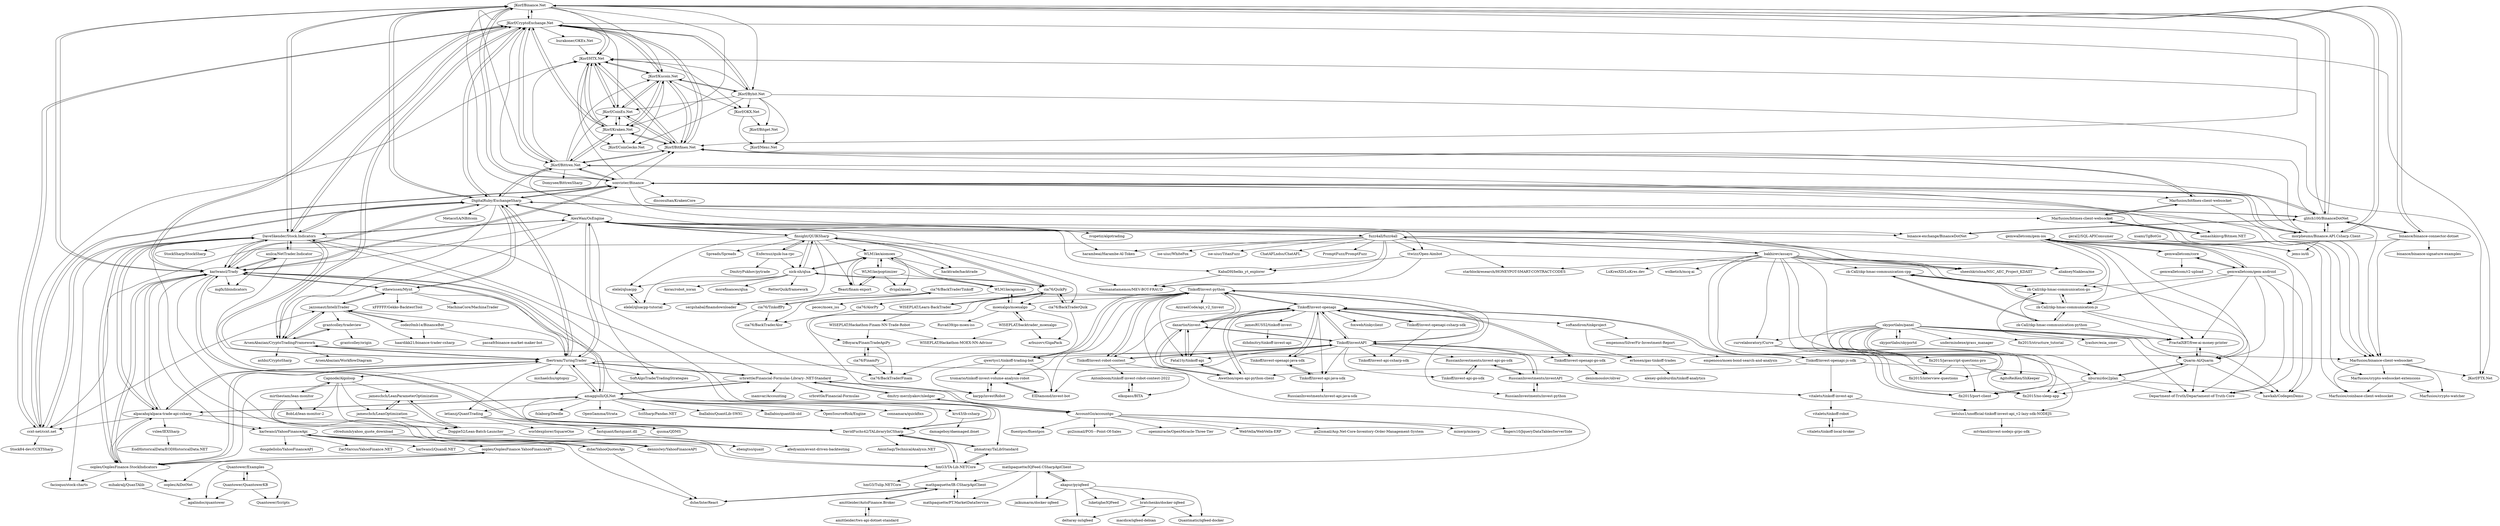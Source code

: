digraph G {
"JKorf/Binance.Net" -> "JKorf/CryptoExchange.Net"
"JKorf/Binance.Net" -> "DaveSkender/Stock.Indicators"
"JKorf/Binance.Net" -> "binance/binance-connector-dotnet"
"JKorf/Binance.Net" -> "sonvister/Binance"
"JKorf/Binance.Net" -> "DigitalRuby/ExchangeSharp"
"JKorf/Binance.Net" -> "glitch100/BinanceDotNet"
"JKorf/Binance.Net" -> "JKorf/Bybit.Net"
"JKorf/Binance.Net" -> "morpheums/Binance.API.Csharp.Client"
"JKorf/Binance.Net" -> "JKorf/Kucoin.Net"
"JKorf/Binance.Net" -> "karlwancl/Trady"
"JKorf/Binance.Net" -> "JKorf/Bittrex.Net"
"JKorf/Binance.Net" -> "JKorf/Bitfinex.Net"
"JKorf/Binance.Net" -> "JKorf/HTX.Net"
"JKorf/Binance.Net" -> "JKorf/Kraken.Net"
"JKorf/Binance.Net" -> "binance-exchange/BinanceDotNet"
"morpheums/Binance.API.Csharp.Client" -> "sonvister/Binance"
"morpheums/Binance.API.Csharp.Client" -> "glitch100/BinanceDotNet"
"morpheums/Binance.API.Csharp.Client" -> "jems-io/di"
"morpheums/Binance.API.Csharp.Client" -> "JKorf/Bittrex.Net"
"morpheums/Binance.API.Csharp.Client" -> "Marfusios/binance-client-websocket"
"morpheums/Binance.API.Csharp.Client" -> "JKorf/Binance.Net"
"morpheums/Binance.API.Csharp.Client" -> "JKorf/Bitfinex.Net"
"srbrettle/Financial-Formulas-Library-.NET-Standard" -> "srbrettle/Financial-Formulas"
"srbrettle/Financial-Formulas-Library-.NET-Standard" -> "dmitry-merzlyakov/nledger"
"srbrettle/Financial-Formulas-Library-.NET-Standard" -> "AccountGo/accountgo"
"srbrettle/Financial-Formulas-Library-.NET-Standard" -> "fbertram/TuringTrader"
"srbrettle/Financial-Formulas-Library-.NET-Standard" -> "amaggiulli/QLNet"
"srbrettle/Financial-Formulas-Library-.NET-Standard" -> "ooples/OoplesFinance.StockIndicators"
"srbrettle/Financial-Formulas-Library-.NET-Standard" -> "inamvar/Accounting"
"alpacahq/alpaca-trade-api-csharp" -> "ooples/OoplesFinance.StockIndicators"
"alpacahq/alpaca-trade-api-csharp" -> "DavidFuchs42/TALibraryInCSharp"
"alpacahq/alpaca-trade-api-csharp" -> "DaveSkender/Stock.Indicators"
"alpacahq/alpaca-trade-api-csharp" -> "karlwancl/Trady"
"alpacahq/alpaca-trade-api-csharp" -> "karlwancl/YahooFinanceApi"
"alpacahq/alpaca-trade-api-csharp" -> "fbertram/TuringTrader"
"alpacahq/alpaca-trade-api-csharp" -> "vslee/IEXSharp"
"alpacahq/alpaca-trade-api-csharp" -> "ccxt-net/ccxt.net"
"alpacahq/alpaca-trade-api-csharp" -> "amaggiulli/QLNet"
"Quantower/Examples" -> "Quantower/QuantowerKB"
"Quantower/Examples" -> "agalindoc/quantower"
"Quantower/Examples" -> "Quantower/Scripts"
"dmitry-merzlyakov/nledger" -> "srbrettle/Financial-Formulas-Library-.NET-Standard"
"dmitry-merzlyakov/nledger" -> "AccountGo/accountgo"
"amaggiulli/QLNet" -> "lballabio/QuantLib-SWIG" ["e"=1]
"amaggiulli/QLNet" -> "letianzj/QuantTrading"
"amaggiulli/QLNet" -> "karlwancl/Trady"
"amaggiulli/QLNet" -> "srbrettle/Financial-Formulas-Library-.NET-Standard"
"amaggiulli/QLNet" -> "fbertram/TuringTrader"
"amaggiulli/QLNet" -> "DavidFuchs42/TALibraryInCSharp"
"amaggiulli/QLNet" -> "lballabio/quantlib-old" ["e"=1]
"amaggiulli/QLNet" -> "krs43/ib-csharp"
"amaggiulli/QLNet" -> "OpenSourceRisk/Engine" ["e"=1]
"amaggiulli/QLNet" -> "connamara/quickfixn" ["e"=1]
"amaggiulli/QLNet" -> "alpacahq/alpaca-trade-api-csharp"
"amaggiulli/QLNet" -> "qusma/QDMS"
"amaggiulli/QLNet" -> "fslaborg/Deedle" ["e"=1]
"amaggiulli/QLNet" -> "OpenGamma/Strata" ["e"=1]
"amaggiulli/QLNet" -> "SciSharp/Pandas.NET" ["e"=1]
"grantcolley/tradeview" -> "ArsenAbazian/CryptoTradingFramework"
"grantcolley/tradeview" -> "grantcolley/origin"
"geral2/SQL-APIConsumer" -> "jems-io/di"
"Marfusios/binance-client-websocket" -> "Marfusios/crypto-websocket-extensions"
"Marfusios/binance-client-websocket" -> "Marfusios/crypto-watcher"
"Marfusios/binance-client-websocket" -> "Marfusios/coinbase-client-websocket"
"Marfusios/binance-client-websocket" -> "JKorf/FTX.Net"
"phmatray/TaLibStandard" -> "DavidFuchs42/TALibraryInCSharp"
"phmatray/TaLibStandard" -> "hmG3/TA-Lib.NETCore"
"DigitalRuby/ExchangeSharp" -> "JKorf/CryptoExchange.Net"
"DigitalRuby/ExchangeSharp" -> "karlwancl/Trady"
"DigitalRuby/ExchangeSharp" -> "ccxt-net/ccxt.net"
"DigitalRuby/ExchangeSharp" -> "JKorf/Bittrex.Net"
"DigitalRuby/ExchangeSharp" -> "sonvister/Binance"
"DigitalRuby/ExchangeSharp" -> "JKorf/Binance.Net"
"DigitalRuby/ExchangeSharp" -> "sthewissen/Mynt"
"DigitalRuby/ExchangeSharp" -> "DaveSkender/Stock.Indicators"
"DigitalRuby/ExchangeSharp" -> "glitch100/BinanceDotNet"
"DigitalRuby/ExchangeSharp" -> "AlexWan/OsEngine"
"DigitalRuby/ExchangeSharp" -> "ArsenAbazian/CryptoTradingFramework"
"DigitalRuby/ExchangeSharp" -> "fbertram/TuringTrader"
"DigitalRuby/ExchangeSharp" -> "morpheums/Binance.API.Csharp.Client"
"DigitalRuby/ExchangeSharp" -> "JKorf/Bitfinex.Net"
"DigitalRuby/ExchangeSharp" -> "MetacoSA/NBitcoin" ["e"=1]
"jameschch/LeanParameterOptimization" -> "jameschch/LeanOptimization"
"jameschch/LeanParameterOptimization" -> "Doggie52/Lean-Batch-Launcher"
"fbertram/TuringTrader" -> "DaveSkender/Stock.Indicators"
"fbertram/TuringTrader" -> "ArsenAbazian/CryptoTradingFramework"
"fbertram/TuringTrader" -> "karlwancl/Trady"
"fbertram/TuringTrader" -> "AlexWan/OsEngine"
"fbertram/TuringTrader" -> "ooples/OoplesFinance.StockIndicators"
"fbertram/TuringTrader" -> "Capnode/Algoloop"
"fbertram/TuringTrader" -> "alpacahq/alpaca-trade-api-csharp"
"fbertram/TuringTrader" -> "srbrettle/Financial-Formulas-Library-.NET-Standard"
"fbertram/TuringTrader" -> "jazzonaut/IntelliTrader"
"fbertram/TuringTrader" -> "amaggiulli/QLNet"
"fbertram/TuringTrader" -> "SoftAlgoTrade/TradingStrategies"
"fbertram/TuringTrader" -> "DigitalRuby/ExchangeSharp"
"fbertram/TuringTrader" -> "hmG3/TA-Lib.NETCore"
"fbertram/TuringTrader" -> "letianzj/QuantTrading"
"fbertram/TuringTrader" -> "michaelchu/optopsy" ["e"=1]
"jazzonaut/IntelliTrader" -> "codez0mb1e/BinanceBot"
"jazzonaut/IntelliTrader" -> "ArsenAbazian/CryptoTradingFramework"
"jazzonaut/IntelliTrader" -> "sthewissen/Mynt"
"jazzonaut/IntelliTrader" -> "grantcolley/tradeview"
"jazzonaut/IntelliTrader" -> "haardikk21/binance-trader-csharp"
"WLM1ke/aiomoex" -> "WLM1ke/apimoex"
"WLM1ke/aiomoex" -> "WLM1ke/poptimizer"
"WLM1ke/aiomoex" -> "hacktrade/hacktrade"
"WLM1ke/aiomoex" -> "dvigal/moex"
"WLM1ke/aiomoex" -> "nick-nh/qlua"
"WLM1ke/aiomoex" -> "ffeast/finam-export"
"glitch100/BinanceDotNet" -> "sonvister/Binance"
"glitch100/BinanceDotNet" -> "morpheums/Binance.API.Csharp.Client"
"glitch100/BinanceDotNet" -> "Marfusios/binance-client-websocket"
"glitch100/BinanceDotNet" -> "binance-exchange/BinanceDotNet"
"glitch100/BinanceDotNet" -> "binance/binance-connector-dotnet"
"glitch100/BinanceDotNet" -> "JKorf/Binance.Net"
"glitch100/BinanceDotNet" -> "JKorf/Bitfinex.Net"
"glitch100/BinanceDotNet" -> "DigitalRuby/ExchangeSharp"
"glitch100/BinanceDotNet" -> "JKorf/HTX.Net"
"codez0mb1e/BinanceBot" -> "passa9/binance-market-maker-bot"
"codez0mb1e/BinanceBot" -> "jazzonaut/IntelliTrader"
"codez0mb1e/BinanceBot" -> "haardikk21/binance-trader-csharp"
"JKorf/Bitfinex.Net" -> "JKorf/HTX.Net"
"JKorf/Bitfinex.Net" -> "JKorf/Bittrex.Net"
"JKorf/Bitfinex.Net" -> "JKorf/CoinEx.Net"
"JKorf/Bitfinex.Net" -> "JKorf/Kraken.Net"
"JKorf/Bitfinex.Net" -> "Marfusios/bitfinex-client-websocket"
"JKorf/Bitfinex.Net" -> "JKorf/Kucoin.Net"
"JKorf/Bitfinex.Net" -> "JKorf/CryptoExchange.Net"
"sthewissen/Mynt" -> "jazzonaut/IntelliTrader"
"sthewissen/Mynt" -> "MachinaCore/MachinaTrader"
"sthewissen/Mynt" -> "karlwancl/Trady"
"sthewissen/Mynt" -> "DigitalRuby/ExchangeSharp"
"sthewissen/Mynt" -> "DavidFuchs42/TALibraryInCSharp"
"sthewissen/Mynt" -> "xFFFFF/Gekko-BacktestTool" ["e"=1]
"Quantower/QuantowerKB" -> "Quantower/Examples"
"Quantower/QuantowerKB" -> "agalindoc/quantower"
"Quantower/QuantowerKB" -> "Quantower/Scripts"
"WLM1ke/poptimizer" -> "WLM1ke/aiomoex"
"WLM1ke/poptimizer" -> "dvigal/moex"
"WLM1ke/poptimizer" -> "ffeast/finam-export"
"WLM1ke/poptimizer" -> "WLM1ke/apimoex"
"mathpaquette/IQFeed.CSharpApiClient" -> "akapur/pyiqfeed"
"mathpaquette/IQFeed.CSharpApiClient" -> "mathpaquette/PT.MarketDataService"
"mathpaquette/IQFeed.CSharpApiClient" -> "mathpaquette/IB.CSharpApiClient"
"mathpaquette/IQFeed.CSharpApiClient" -> "jaikumarm/docker-iqfeed"
"Doggie52/Lean-Batch-Launcher" -> "ebengtso/quant"
"Doggie52/Lean-Batch-Launcher" -> "jameschch/LeanParameterOptimization"
"mathpaquette/IB.CSharpApiClient" -> "mathpaquette/PT.MarketDataService"
"mathpaquette/IB.CSharpApiClient" -> "dshe/InterReact"
"mathpaquette/IB.CSharpApiClient" -> "amittleider/AutoFinance.Broker"
"JKorf/Bittrex.Net" -> "JKorf/Bitfinex.Net"
"JKorf/Bittrex.Net" -> "JKorf/HTX.Net"
"JKorf/Bittrex.Net" -> "JKorf/CoinEx.Net"
"JKorf/Bittrex.Net" -> "JKorf/Kraken.Net"
"JKorf/Bittrex.Net" -> "Domysee/BittrexSharp"
"JKorf/Bittrex.Net" -> "semashkinvg/Bitmex.NET"
"JKorf/Bittrex.Net" -> "JKorf/Kucoin.Net"
"JKorf/Bittrex.Net" -> "JKorf/CryptoExchange.Net"
"JKorf/Bittrex.Net" -> "Marfusios/bitmex-client-websocket"
"JKorf/Bittrex.Net" -> "sonvister/Binance"
"JKorf/Bittrex.Net" -> "DigitalRuby/ExchangeSharp"
"mathpaquette/PT.MarketDataService" -> "mathpaquette/IB.CSharpApiClient"
"Enfernuz/quik-lua-rpc" -> "finsight/QUIKSharp"
"Enfernuz/quik-lua-rpc" -> "nick-nh/qlua"
"Enfernuz/quik-lua-rpc" -> "DmitryPukhov/pytrade"
"JKorf/CryptoExchange.Net" -> "JKorf/Binance.Net"
"JKorf/CryptoExchange.Net" -> "JKorf/Kucoin.Net"
"JKorf/CryptoExchange.Net" -> "JKorf/Kraken.Net"
"JKorf/CryptoExchange.Net" -> "JKorf/Bitfinex.Net"
"JKorf/CryptoExchange.Net" -> "JKorf/Bybit.Net"
"JKorf/CryptoExchange.Net" -> "JKorf/HTX.Net"
"JKorf/CryptoExchange.Net" -> "DigitalRuby/ExchangeSharp"
"JKorf/CryptoExchange.Net" -> "JKorf/CoinEx.Net"
"JKorf/CryptoExchange.Net" -> "ccxt-net/ccxt.net"
"JKorf/CryptoExchange.Net" -> "JKorf/Bittrex.Net"
"JKorf/CryptoExchange.Net" -> "DaveSkender/Stock.Indicators"
"JKorf/CryptoExchange.Net" -> "ArsenAbazian/CryptoTradingFramework"
"JKorf/CryptoExchange.Net" -> "burakoner/OKEx.Net"
"JKorf/CryptoExchange.Net" -> "JKorf/FTX.Net"
"JKorf/CryptoExchange.Net" -> "karlwancl/Trady"
"sonvister/Binance" -> "glitch100/BinanceDotNet"
"sonvister/Binance" -> "morpheums/Binance.API.Csharp.Client"
"sonvister/Binance" -> "JKorf/Bittrex.Net"
"sonvister/Binance" -> "DigitalRuby/ExchangeSharp"
"sonvister/Binance" -> "JKorf/Binance.Net"
"sonvister/Binance" -> "Marfusios/binance-client-websocket"
"sonvister/Binance" -> "ccxt-net/ccxt.net"
"sonvister/Binance" -> "discosultan/KrakenCore"
"sonvister/Binance" -> "karlwancl/Trady"
"sonvister/Binance" -> "Marfusios/bitfinex-client-websocket"
"sonvister/Binance" -> "semashkinvg/Bitmex.NET"
"sonvister/Binance" -> "JKorf/CryptoExchange.Net"
"sonvister/Binance" -> "binance-exchange/BinanceDotNet"
"sonvister/Binance" -> "JKorf/Bitfinex.Net"
"sonvister/Binance" -> "JKorf/HTX.Net"
"JKorf/CoinEx.Net" -> "JKorf/HTX.Net"
"JKorf/CoinEx.Net" -> "JKorf/Kucoin.Net"
"JKorf/CoinEx.Net" -> "JKorf/Bitfinex.Net"
"JKorf/CoinEx.Net" -> "JKorf/Kraken.Net"
"JKorf/HTX.Net" -> "JKorf/CoinEx.Net"
"JKorf/HTX.Net" -> "JKorf/Bitfinex.Net"
"JKorf/HTX.Net" -> "JKorf/Kucoin.Net"
"JKorf/HTX.Net" -> "JKorf/Kraken.Net"
"JKorf/HTX.Net" -> "JKorf/CoinGecko.Net"
"JKorf/HTX.Net" -> "JKorf/OKX.Net"
"JKorf/Kucoin.Net" -> "JKorf/CoinEx.Net"
"JKorf/Kucoin.Net" -> "JKorf/HTX.Net"
"JKorf/Kucoin.Net" -> "JKorf/Kraken.Net"
"JKorf/Kucoin.Net" -> "JKorf/Bitfinex.Net"
"JKorf/Kucoin.Net" -> "JKorf/Bybit.Net"
"JKorf/Kucoin.Net" -> "JKorf/CryptoExchange.Net"
"JKorf/Kucoin.Net" -> "JKorf/CoinGecko.Net"
"JKorf/Kucoin.Net" -> "JKorf/OKX.Net"
"Capnode/Algoloop" -> "mirthestam/lean-monitor"
"Capnode/Algoloop" -> "BobLd/lean-monitor-2"
"Capnode/Algoloop" -> "Doggie52/Lean-Batch-Launcher"
"Capnode/Algoloop" -> "jameschch/LeanOptimization"
"Capnode/Algoloop" -> "jameschch/LeanParameterOptimization"
"Marfusios/bitfinex-client-websocket" -> "JKorf/Bitfinex.Net"
"Marfusios/bitfinex-client-websocket" -> "Marfusios/bitmex-client-websocket"
"Marfusios/bitfinex-client-websocket" -> "Marfusios/binance-client-websocket"
"krs43/ib-csharp" -> "damageboy/daemaged.ibnet"
"ccxt-net/ccxt.net" -> "Stock84-dev/CCXTSharp"
"ccxt-net/ccxt.net" -> "JKorf/CryptoExchange.Net"
"ccxt-net/ccxt.net" -> "DigitalRuby/ExchangeSharp"
"ccxt-net/ccxt.net" -> "jazzonaut/IntelliTrader"
"ccxt-net/ccxt.net" -> "JKorf/HTX.Net"
"ccxt-net/ccxt.net" -> "sonvister/Binance"
"dshe/InterReact" -> "mathpaquette/IB.CSharpApiClient"
"binance-exchange/BinanceDotNet" -> "glitch100/BinanceDotNet"
"Marfusios/crypto-websocket-extensions" -> "Marfusios/crypto-watcher"
"Marfusios/crypto-websocket-extensions" -> "Marfusios/coinbase-client-websocket"
"Marfusios/bitmex-client-websocket" -> "semashkinvg/Bitmex.NET"
"Marfusios/bitmex-client-websocket" -> "Marfusios/coinbase-client-websocket"
"Marfusios/bitmex-client-websocket" -> "Marfusios/crypto-websocket-extensions"
"Marfusios/bitmex-client-websocket" -> "Marfusios/bitfinex-client-websocket"
"semashkinvg/Bitmex.NET" -> "Marfusios/bitmex-client-websocket"
"amittleider/tws-api-dotnet-standard" -> "amittleider/AutoFinance.Broker"
"Tinkoff/invest-openapi-go-sdk" -> "Tinkoff/invest-openapi"
"Tinkoff/invest-openapi-go-sdk" -> "denismosolov/oliver"
"DaveSkender/Stock.Indicators" -> "karlwancl/Trady"
"DaveSkender/Stock.Indicators" -> "ooples/OoplesFinance.StockIndicators"
"DaveSkender/Stock.Indicators" -> "fbertram/TuringTrader"
"DaveSkender/Stock.Indicators" -> "facioquo/stock-charts"
"DaveSkender/Stock.Indicators" -> "JKorf/Binance.Net"
"DaveSkender/Stock.Indicators" -> "JKorf/CryptoExchange.Net"
"DaveSkender/Stock.Indicators" -> "anilca/NetTrader.Indicator"
"DaveSkender/Stock.Indicators" -> "alpacahq/alpaca-trade-api-csharp"
"DaveSkender/Stock.Indicators" -> "DigitalRuby/ExchangeSharp"
"DaveSkender/Stock.Indicators" -> "hmG3/TA-Lib.NETCore"
"DaveSkender/Stock.Indicators" -> "StockSharp/StockSharp" ["e"=1]
"DaveSkender/Stock.Indicators" -> "DavidFuchs42/TALibraryInCSharp"
"DaveSkender/Stock.Indicators" -> "AlexWan/OsEngine"
"DaveSkender/Stock.Indicators" -> "phmatray/TaLibStandard"
"DaveSkender/Stock.Indicators" -> "srbrettle/Financial-Formulas-Library-.NET-Standard"
"AccountGo/accountgo" -> "dmitry-merzlyakov/nledger"
"AccountGo/accountgo" -> "srbrettle/Financial-Formulas-Library-.NET-Standard"
"AccountGo/accountgo" -> "WebVella/WebVella-ERP" ["e"=1]
"AccountGo/accountgo" -> "go2ismail/Asp.Net-Core-Inventory-Order-Management-System" ["e"=1]
"AccountGo/accountgo" -> "mixerp/mixerp" ["e"=1]
"AccountGo/accountgo" -> "fingers10/JqueryDataTablesServerSide" ["e"=1]
"AccountGo/accountgo" -> "fluentpos/fluentpos" ["e"=1]
"AccountGo/accountgo" -> "go2ismail/POS---Point-Of-Sales" ["e"=1]
"AccountGo/accountgo" -> "openmiracle/OpenMiracle-Three-Tier"
"empenoso/SilverFir-Investment-Report" -> "empenoso/moex-bond-search-and-analysis"
"hmG3/TA-Lib.NETCore" -> "phmatray/TaLibStandard"
"hmG3/TA-Lib.NETCore" -> "DavidFuchs42/TALibraryInCSharp"
"hmG3/TA-Lib.NETCore" -> "hmG3/Tulip.NETCore"
"hmG3/TA-Lib.NETCore" -> "mathpaquette/IB.CSharpApiClient"
"erhosen/gas-tinkoff-trades" -> "alexey-goloburdin/tinkoff-analytics"
"Tinkoff/invest-openapi" -> "daxartio/tinvest"
"Tinkoff/invest-openapi" -> "Tinkoff/investAPI"
"Tinkoff/invest-openapi" -> "Awethon/open-api-python-client"
"Tinkoff/invest-openapi" -> "Tinkoff/invest-openapi-java-sdk"
"Tinkoff/invest-openapi" -> "Tinkoff/invest-openapi-csharp-sdk"
"Tinkoff/invest-openapi" -> "Tinkoff/invest-openapi-go-sdk"
"Tinkoff/invest-openapi" -> "Tinkoff/invest-openapi-js-sdk"
"Tinkoff/invest-openapi" -> "Fatal1ty/tinkoff-api"
"Tinkoff/invest-openapi" -> "Tinkoff/invest-robot-contest"
"Tinkoff/invest-openapi" -> "Tinkoff/invest-python"
"Tinkoff/invest-openapi" -> "jamesRUS52/tinkoff-invest"
"Tinkoff/invest-openapi" -> "foxweb/tinkyclient"
"Tinkoff/invest-openapi" -> "softandiron/tinkproject"
"Tinkoff/invest-openapi" -> "Tinkoff/invest-api-java-sdk"
"Awethon/open-api-python-client" -> "Fatal1ty/tinkoff-api"
"Awethon/open-api-python-client" -> "daxartio/tinvest"
"Awethon/open-api-python-client" -> "Tinkoff/invest-openapi"
"Tinkoff/invest-openapi-js-sdk" -> "Tinkoff/invest-openapi"
"Tinkoff/invest-openapi-js-sdk" -> "vitalets/tinkoff-invest-api"
"Tinkoff/invest-openapi-js-sdk" -> "betslus1/unofficial-tinkoff-invest-api_v2-lazy-sdk-NODEJS"
"Tinkoff/invest-openapi-js-sdk" -> "Awethon/open-api-python-client"
"daxartio/tinvest" -> "Awethon/open-api-python-client"
"daxartio/tinvest" -> "Fatal1ty/tinkoff-api"
"daxartio/tinvest" -> "Tinkoff/invest-openapi"
"daxartio/tinvest" -> "Tinkoff/invest-python"
"daxartio/tinvest" -> "Tinkoff/investAPI"
"amittleider/AutoFinance.Broker" -> "amittleider/tws-api-dotnet-standard"
"amittleider/AutoFinance.Broker" -> "mathpaquette/IB.CSharpApiClient"
"Tinkoff/invest-openapi-java-sdk" -> "Tinkoff/invest-api-java-sdk"
"Tinkoff/invest-openapi-java-sdk" -> "Tinkoff/invest-openapi"
"Tinkoff/invest-openapi-csharp-sdk" -> "Tinkoff/invest-openapi"
"Tinkoff/invest-openapi-csharp-sdk" -> "Tinkoff/invest-api-csharp-sdk"
"vslee/IEXSharp" -> "EodHistoricalData/EODHistoricalData.NET"
"Fatal1ty/tinkoff-api" -> "Awethon/open-api-python-client"
"Fatal1ty/tinkoff-api" -> "daxartio/tinvest"
"finsight/QUIKSharp" -> "nick-nh/qlua"
"finsight/QUIKSharp" -> "Enfernuz/quik-lua-rpc"
"finsight/QUIKSharp" -> "cia76/QuikPy"
"finsight/QUIKSharp" -> "hacktrade/hacktrade"
"finsight/QUIKSharp" -> "WLM1ke/aiomoex"
"finsight/QUIKSharp" -> "AlexWan/OsEngine"
"finsight/QUIKSharp" -> "cia76/BackTraderQuik"
"finsight/QUIKSharp" -> "elelel/qluacpp"
"finsight/QUIKSharp" -> "elelel/qluacpp-tutorial"
"finsight/QUIKSharp" -> "Spreads/Spreads" ["e"=1]
"finsight/QUIKSharp" -> "ffeast/finam-export"
"WLM1ke/apimoex" -> "WLM1ke/aiomoex"
"WLM1ke/apimoex" -> "pecec/moex_iss"
"WLM1ke/apimoex" -> "moexalgo/moexalgo"
"letianzj/QuantTrading" -> "fastquant/fastquant.dll"
"letianzj/QuantTrading" -> "qusma/QDMS"
"letianzj/QuantTrading" -> "worldexplorer/SquareOne"
"JKorf/Kraken.Net" -> "JKorf/Bitfinex.Net"
"JKorf/Kraken.Net" -> "JKorf/HTX.Net"
"JKorf/Kraken.Net" -> "JKorf/CoinEx.Net"
"JKorf/Kraken.Net" -> "JKorf/Kucoin.Net"
"JKorf/Kraken.Net" -> "JKorf/Bittrex.Net"
"JKorf/Kraken.Net" -> "JKorf/CoinGecko.Net"
"JKorf/Kraken.Net" -> "JKorf/CryptoExchange.Net"
"burakoner/OKEx.Net" -> "JKorf/HTX.Net"
"dshe/YahooQuotesApi" -> "karlwancl/YahooFinanceApi"
"dshe/YahooQuotesApi" -> "dshe/InterReact"
"bratchenko/docker-iqfeed" -> "Quantmatic/iqfeed-docker"
"bratchenko/docker-iqfeed" -> "macdice/iqfeed-debian"
"bratchenko/docker-iqfeed" -> "deltaray-io/iqfeed"
"jamesRUS52/tinkoff-invest" -> "dzhdmitry/tinkoff-invest-api"
"xsami/TgBotGo" -> "jems-io/di"
"softandiron/tinkproject" -> "erhosen/gas-tinkoff-trades"
"softandiron/tinkproject" -> "empenoso/SilverFir-Investment-Report"
"cia76/QuikPy" -> "cia76/BackTraderQuik"
"cia76/QuikPy" -> "finsight/QUIKSharp"
"cia76/QuikPy" -> "WISEPLAT/Learn-BackTrader"
"cia76/QuikPy" -> "nick-nh/qlua"
"cia76/QuikPy" -> "moexalgo/moexalgo"
"cia76/QuikPy" -> "cia76/AlorPy"
"cia76/BackTraderQuik" -> "cia76/QuikPy"
"cia76/BackTraderQuik" -> "cia76/BackTraderFinam"
"mihakralj/QuanTAlib" -> "agalindoc/quantower"
"binance/binance-connector-dotnet" -> "JKorf/Binance.Net"
"binance/binance-connector-dotnet" -> "glitch100/BinanceDotNet"
"binance/binance-connector-dotnet" -> "Marfusios/binance-client-websocket"
"binance/binance-connector-dotnet" -> "ccxt-net/ccxt.net"
"binance/binance-connector-dotnet" -> "binance/binance-signature-examples" ["e"=1]
"Tinkoff/investAPI" -> "Tinkoff/invest-python"
"Tinkoff/investAPI" -> "Tinkoff/invest-openapi"
"Tinkoff/investAPI" -> "Tinkoff/invest-api-java-sdk"
"Tinkoff/investAPI" -> "RussianInvestments/investAPI"
"Tinkoff/investAPI" -> "Tinkoff/invest-robot-contest"
"Tinkoff/investAPI" -> "Tinkoff/invest-api-csharp-sdk"
"Tinkoff/investAPI" -> "Tinkoff/invest-api-go-sdk"
"Tinkoff/investAPI" -> "daxartio/tinvest"
"Tinkoff/investAPI" -> "Tinkoff/invest-openapi-java-sdk"
"Tinkoff/investAPI" -> "Fatal1ty/tinkoff-api"
"Tinkoff/investAPI" -> "EIDiamond/invest-bot"
"Tinkoff/investAPI" -> "RussianInvestments/invest-api-go-sdk"
"Tinkoff/investAPI" -> "qwertyo1/tinkoff-trading-bot"
"Tinkoff/investAPI" -> "Tinkoff/invest-openapi-go-sdk"
"Tinkoff/investAPI" -> "erhosen/gas-tinkoff-trades"
"ooples/OoplesFinance.StockIndicators" -> "DaveSkender/Stock.Indicators"
"ooples/OoplesFinance.StockIndicators" -> "ooples/OoplesFinance.YahooFinanceAPI"
"ooples/OoplesFinance.StockIndicators" -> "ooples/AiDotNet"
"ooples/OoplesFinance.StockIndicators" -> "alpacahq/alpaca-trade-api-csharp"
"ooples/OoplesFinance.StockIndicators" -> "fbertram/TuringTrader"
"ooples/OoplesFinance.StockIndicators" -> "karlwancl/Trady"
"ooples/OoplesFinance.StockIndicators" -> "mihakralj/QuanTAlib"
"ooples/OoplesFinance.StockIndicators" -> "facioquo/stock-charts"
"Tinkoff/invest-robot-contest" -> "elkopass/BITA"
"Tinkoff/invest-robot-contest" -> "Tinkoff/investAPI"
"Tinkoff/invest-robot-contest" -> "Antonboom/tinkoff-invest-robot-contest-2022"
"Tinkoff/invest-robot-contest" -> "Tinkoff/invest-python"
"Tinkoff/invest-python" -> "Tinkoff/investAPI"
"Tinkoff/invest-python" -> "qwertyo1/tinkoff-trading-bot"
"Tinkoff/invest-python" -> "daxartio/tinvest"
"Tinkoff/invest-python" -> "RussianInvestments/invest-python"
"Tinkoff/invest-python" -> "Tinkoff/invest-robot-contest"
"Tinkoff/invest-python" -> "DBoyara/FinamTradeApiPy"
"Tinkoff/invest-python" -> "Fatal1ty/tinkoff-api"
"Tinkoff/invest-python" -> "AzzraelCode/api_v2_tinvest"
"Tinkoff/invest-python" -> "EIDiamond/invest-bot"
"Tinkoff/invest-python" -> "karpp/investRobot"
"Tinkoff/invest-python" -> "moexalgo/moexalgo"
"Tinkoff/invest-python" -> "Tinkoff/invest-openapi"
"Tinkoff/invest-python" -> "tromario/tinkoff-invest-volume-analysis-robot"
"Tinkoff/invest-python" -> "Awethon/open-api-python-client"
"JKorf/Bybit.Net" -> "JKorf/Kucoin.Net"
"JKorf/Bybit.Net" -> "JKorf/Bitget.Net"
"JKorf/Bybit.Net" -> "JKorf/OKX.Net"
"JKorf/Bybit.Net" -> "JKorf/CryptoExchange.Net"
"JKorf/Bybit.Net" -> "JKorf/CoinEx.Net"
"JKorf/Bybit.Net" -> "JKorf/FTX.Net"
"JKorf/Bybit.Net" -> "JKorf/HTX.Net"
"JKorf/Bybit.Net" -> "JKorf/Mexc.Net"
"JKorf/Bybit.Net" -> "JKorf/CoinGecko.Net"
"vitalets/tinkoff-robot" -> "vitalets/tinkoff-local-broker"
"Tinkoff/invest-api-java-sdk" -> "RussianInvestments/invest-api-java-sdk"
"Tinkoff/invest-api-java-sdk" -> "Tinkoff/invest-openapi-java-sdk"
"cia76/AlorPy" -> "cia76/BackTraderAlor"
"karpp/investRobot" -> "tromario/tinkoff-invest-volume-analysis-robot"
"EIDiamond/invest-bot" -> "tromario/tinkoff-invest-volume-analysis-robot"
"vitalets/tinkoff-invest-api" -> "vitalets/tinkoff-robot"
"vitalets/tinkoff-invest-api" -> "betslus1/unofficial-tinkoff-invest-api_v2-lazy-sdk-NODEJS"
"qwertyo1/tinkoff-trading-bot" -> "karpp/investRobot"
"qwertyo1/tinkoff-trading-bot" -> "tromario/tinkoff-invest-volume-analysis-robot"
"qwertyo1/tinkoff-trading-bot" -> "Tinkoff/invest-python"
"qwertyo1/tinkoff-trading-bot" -> "EIDiamond/invest-bot"
"elkopass/BITA" -> "Antonboom/tinkoff-invest-robot-contest-2022"
"Antonboom/tinkoff-invest-robot-contest-2022" -> "elkopass/BITA"
"WISEPLAT/Learn-BackTrader" -> "cia76/QuikPy"
"WISEPLAT/Learn-BackTrader" -> "WISEPLAT/Hackathon-Finam-NN-Trade-Robot"
"Tinkoff/invest-api-go-sdk" -> "RussianInvestments/invest-api-go-sdk"
"tromario/tinkoff-invest-volume-analysis-robot" -> "karpp/investRobot"
"tromario/tinkoff-invest-volume-analysis-robot" -> "EIDiamond/invest-bot"
"fastquant/fastquant.dll" -> "afedyanin/event-driven-backtesting"
"vitalets/tinkoff-local-broker" -> "vitalets/tinkoff-robot"
"betslus1/unofficial-tinkoff-invest-api_v2-lazy-sdk-NODEJS" -> "mtvkand/invest-nodejs-grpc-sdk"
"KabaDH/belks_yt_explorer" -> "Neonanatamemos/MEV-BOT-FRAUD"
"akapur/pyiqfeed" -> "bratchenko/docker-iqfeed"
"akapur/pyiqfeed" -> "mathpaquette/IQFeed.CSharpApiClient"
"akapur/pyiqfeed" -> "deltaray-io/iqfeed"
"akapur/pyiqfeed" -> "luketighe/IQFeed"
"akapur/pyiqfeed" -> "jaikumarm/docker-iqfeed"
"akapur/pyiqfeed" -> "Quantmatic/iqfeed-docker"
"DavidFuchs42/TALibraryInCSharp" -> "phmatray/TaLibStandard"
"DavidFuchs42/TALibraryInCSharp" -> "hmG3/TA-Lib.NETCore"
"DavidFuchs42/TALibraryInCSharp" -> "karlwancl/Trady"
"DavidFuchs42/TALibraryInCSharp" -> "AminSaqi/TechnicalAnalysis.NET"
"DBoyara/FinamTradeApiPy" -> "cia76/FinamPy"
"DBoyara/FinamTradeApiPy" -> "cia76/BackTraderFinam"
"ooples/OoplesFinance.YahooFinanceAPI" -> "ooples/AiDotNet"
"ooples/OoplesFinance.YahooFinanceAPI" -> "ooples/OoplesFinance.StockIndicators"
"WISEPLAT/Hackathon-Finam-NN-Trade-Robot" -> "WISEPLAT/Hackathon-MOEX-NN-Advisor"
"WISEPLAT/Hackathon-Finam-NN-Trade-Robot" -> "DBoyara/FinamTradeApiPy"
"anilca/NetTrader.Indicator" -> "mgfx/libindicators"
"anilca/NetTrader.Indicator" -> "DaveSkender/Stock.Indicators"
"anilca/NetTrader.Indicator" -> "karlwancl/Trady"
"anilca/NetTrader.Indicator" -> "DavidFuchs42/TALibraryInCSharp"
"RussianInvestments/investAPI" -> "RussianInvestments/invest-python"
"RussianInvestments/investAPI" -> "RussianInvestments/invest-api-go-sdk"
"RussianInvestments/investAPI" -> "Tinkoff/investAPI"
"RussianInvestments/investAPI" -> "vitalets/tinkoff-invest-api"
"RussianInvestments/invest-python" -> "RussianInvestments/investAPI"
"gemwalletcom/core" -> "gemwalletcom/gem-ios"
"gemwalletcom/core" -> "gemwalletcom/gem-android"
"gemwalletcom/core" -> "gemwalletcom/r2-upload"
"bakhirev/assayo" -> "starblockresearch/HONEYPOT-SMART-CONTRACT-CODES"
"bakhirev/assayo" -> "aliakseyNiaklesa/me"
"bakhirev/assayo" -> "fuzz4all/fuzz4all"
"bakhirev/assayo" -> "sheeshkrishna/NSC_AEC_Project_KDAIIT"
"bakhirev/assayo" -> "zk-Call/zkp-hmac-communication-cpp"
"bakhirev/assayo" -> "LuKresXD/LuKres.dev"
"bakhirev/assayo" -> "nburmi/doc2plan"
"bakhirev/assayo" -> "wolketich/mcq-ai"
"bakhirev/assayo" -> "zk-Call/zkp-hmac-communication-go"
"bakhirev/assayo" -> "fix2015/port-client"
"bakhirev/assayo" -> "fix2015/javascript-questions-pro"
"bakhirev/assayo" -> "fix2015/interview-questions"
"bakhirev/assayo" -> "fix2015/no-sleep-app"
"bakhirev/assayo" -> "curvelaboratory/Curve"
"bakhirev/assayo" -> "Department-of-Truth/Departament-of-Truth-Core"
"JKorf/OKX.Net" -> "JKorf/Bitget.Net"
"JKorf/OKX.Net" -> "JKorf/Mexc.Net"
"cia76/FinamPy" -> "DBoyara/FinamTradeApiPy"
"cia76/FinamPy" -> "cia76/BackTraderFinam"
"RussianInvestments/invest-api-go-sdk" -> "Tinkoff/invest-api-go-sdk"
"RussianInvestments/invest-api-go-sdk" -> "RussianInvestments/investAPI"
"cia76/BackTraderTinkoff" -> "cia76/TinkoffPy"
"cia76/BackTraderTinkoff" -> "cia76/BackTraderAlor"
"cia76/TinkoffPy" -> "cia76/BackTraderTinkoff"
"cia76/TinkoffPy" -> "cia76/BackTraderFinam"
"cia76/TinkoffPy" -> "cia76/BackTraderAlor"
"JKorf/Bitget.Net" -> "JKorf/Mexc.Net"
"zk-Call/zkp-hmac-communication-python" -> "zk-Call/zkp-hmac-communication-cpp"
"zk-Call/zkp-hmac-communication-python" -> "zk-Call/zkp-hmac-communication-js"
"zk-Call/zkp-hmac-communication-python" -> "zk-Call/zkp-hmac-communication-go"
"zk-Call/zkp-hmac-communication-python" -> "FractalXBT/free-ai-money-printer"
"fuzz4all/fuzz4all" -> "sheeshkrishna/NSC_AEC_Project_KDAIIT"
"fuzz4all/fuzz4all" -> "aliakseyNiaklesa/me"
"fuzz4all/fuzz4all" -> "starblockresearch/HONEYPOT-SMART-CONTRACT-CODES"
"fuzz4all/fuzz4all" -> "bakhirev/assayo"
"fuzz4all/fuzz4all" -> "Neonanatamemos/MEV-BOT-FRAUD"
"fuzz4all/fuzz4all" -> "KabaDH/belks_yt_explorer"
"fuzz4all/fuzz4all" -> "ttwizz/Open-Aimbot"
"fuzz4all/fuzz4all" -> "ise-uiuc/TitanFuzz" ["e"=1]
"fuzz4all/fuzz4all" -> "ChatAFLndss/ChatAFL" ["e"=1]
"fuzz4all/fuzz4all" -> "PromptFuzz/PromptFuzz" ["e"=1]
"fuzz4all/fuzz4all" -> "harambeai/Harambe-AI-Token" ["e"=1]
"fuzz4all/fuzz4all" -> "AlexWan/OsEngine"
"fuzz4all/fuzz4all" -> "ise-uiuc/WhiteFox" ["e"=1]
"karlwancl/Trady" -> "DaveSkender/Stock.Indicators"
"karlwancl/Trady" -> "DavidFuchs42/TALibraryInCSharp"
"karlwancl/Trady" -> "DigitalRuby/ExchangeSharp"
"karlwancl/Trady" -> "mgfx/libindicators"
"karlwancl/Trady" -> "sthewissen/Mynt"
"karlwancl/Trady" -> "fbertram/TuringTrader"
"karlwancl/Trady" -> "anilca/NetTrader.Indicator"
"karlwancl/Trady" -> "ooples/OoplesFinance.StockIndicators"
"karlwancl/Trady" -> "karlwancl/YahooFinanceApi"
"karlwancl/Trady" -> "amaggiulli/QLNet"
"karlwancl/Trady" -> "alpacahq/alpaca-trade-api-csharp"
"karlwancl/Trady" -> "JKorf/Binance.Net"
"karlwancl/Trady" -> "sonvister/Binance"
"karlwancl/Trady" -> "JKorf/CryptoExchange.Net"
"karlwancl/Trady" -> "hmG3/TA-Lib.NETCore"
"skyportlabs/panel" -> "skyportlabs/skyportd"
"skyportlabs/panel" -> "fix2015/javascript-questions-pro"
"skyportlabs/panel" -> "AgitoReiKen/ShKeeper"
"skyportlabs/panel" -> "nburmi/doc2plan"
"skyportlabs/panel" -> "fix2015/interview-questions"
"skyportlabs/panel" -> "fix2015/port-client"
"skyportlabs/panel" -> "fix2015/no-sleep-app"
"skyportlabs/panel" -> "curvelaboratory/Curve"
"skyportlabs/panel" -> "hawkab/CodegenDemo"
"skyportlabs/panel" -> "undermindexe/grass_manager"
"skyportlabs/panel" -> "fix2015/structure_tutorial"
"skyportlabs/panel" -> "lyashov/esia_smev"
"skyportlabs/panel" -> "Department-of-Truth/Departament-of-Truth-Core"
"skyportlabs/panel" -> "Quarm-AI/Quarm"
"skyportlabs/panel" -> "FractalXBT/free-ai-money-printer"
"skyportlabs/skyportd" -> "skyportlabs/panel"
"jameschch/LeanOptimization" -> "jameschch/LeanParameterOptimization"
"jameschch/LeanOptimization" -> "Doggie52/Lean-Batch-Launcher"
"ffeast/finam-export" -> "WLM1ke/aiomoex"
"ffeast/finam-export" -> "WLM1ke/poptimizer"
"ffeast/finam-export" -> "sergshabal/finamdownloader"
"WISEPLAT/backtrader_moexalgo" -> "moexalgo/moexalgo"
"WISEPLAT/backtrader_moexalgo" -> "WISEPLAT/Hackathon-MOEX-NN-Advisor"
"WISEPLAT/backtrader_moexalgo" -> "arbuzovv/GigaPack"
"karlwancl/YahooFinanceApi" -> "dshe/YahooQuotesApi"
"karlwancl/YahooFinanceApi" -> "dennislwy/YahooFinanceAPI"
"karlwancl/YahooFinanceApi" -> "ooples/OoplesFinance.YahooFinanceAPI"
"karlwancl/YahooFinanceApi" -> "karlwancl/Quandl.NET"
"karlwancl/YahooFinanceApi" -> "dougdellolio/YahooFinanceAPI"
"karlwancl/YahooFinanceApi" -> "dshe/InterReact"
"karlwancl/YahooFinanceApi" -> "ZacMarcus/YahooFinance.NET"
"moexalgo/moexalgo" -> "WISEPLAT/backtrader_moexalgo"
"moexalgo/moexalgo" -> "arbuzovv/GigaPack"
"moexalgo/moexalgo" -> "Ruvad39/go-moex-iss"
"moexalgo/moexalgo" -> "WLM1ke/apimoex"
"ttwizz/Open-Aimbot" -> "Neonanatamemos/MEV-BOT-FRAUD"
"ttwizz/Open-Aimbot" -> "KabaDH/belks_yt_explorer"
"ttwizz/Open-Aimbot" -> "sheeshkrishna/NSC_AEC_Project_KDAIIT"
"zk-Call/zkp-hmac-communication-js" -> "zk-Call/zkp-hmac-communication-go"
"zk-Call/zkp-hmac-communication-js" -> "zk-Call/zkp-hmac-communication-cpp"
"zk-Call/zkp-hmac-communication-js" -> "FractalXBT/free-ai-money-printer"
"zk-Call/zkp-hmac-communication-js" -> "zk-Call/zkp-hmac-communication-python"
"zk-Call/zkp-hmac-communication-js" -> "Quarm-AI/Quarm"
"zk-Call/zkp-hmac-communication-cpp" -> "zk-Call/zkp-hmac-communication-js"
"zk-Call/zkp-hmac-communication-cpp" -> "zk-Call/zkp-hmac-communication-go"
"zk-Call/zkp-hmac-communication-cpp" -> "zk-Call/zkp-hmac-communication-python"
"elelel/qluacpp" -> "elelel/qluacpp-tutorial"
"nburmi/doc2plan" -> "Department-of-Truth/Departament-of-Truth-Core"
"nburmi/doc2plan" -> "fix2015/no-sleep-app"
"nburmi/doc2plan" -> "hawkab/CodegenDemo"
"nburmi/doc2plan" -> "fix2015/port-client"
"nburmi/doc2plan" -> "Quarm-AI/Quarm"
"zk-Call/zkp-hmac-communication-go" -> "zk-Call/zkp-hmac-communication-js"
"zk-Call/zkp-hmac-communication-go" -> "zk-Call/zkp-hmac-communication-cpp"
"zk-Call/zkp-hmac-communication-go" -> "FractalXBT/free-ai-money-printer"
"AlexWan/OsEngine" -> "sheeshkrishna/NSC_AEC_Project_KDAIIT"
"AlexWan/OsEngine" -> "fuzz4all/fuzz4all"
"AlexWan/OsEngine" -> "aliakseyNiaklesa/me"
"AlexWan/OsEngine" -> "finsight/QUIKSharp"
"AlexWan/OsEngine" -> "fbertram/TuringTrader"
"AlexWan/OsEngine" -> "Neonanatamemos/MEV-BOT-FRAUD"
"AlexWan/OsEngine" -> "ttwizz/Open-Aimbot"
"AlexWan/OsEngine" -> "harambeai/Harambe-AI-Token" ["e"=1]
"AlexWan/OsEngine" -> "DaveSkender/Stock.Indicators"
"AlexWan/OsEngine" -> "karlwancl/Trady"
"AlexWan/OsEngine" -> "KabaDH/belks_yt_explorer"
"AlexWan/OsEngine" -> "DigitalRuby/ExchangeSharp"
"AlexWan/OsEngine" -> "ivopetiz/algotrading" ["e"=1]
"AlexWan/OsEngine" -> "ArsenAbazian/CryptoTradingFramework"
"AlexWan/OsEngine" -> "SoftAlgoTrade/TradingStrategies"
"mirthestam/lean-monitor" -> "Capnode/Algoloop"
"mirthestam/lean-monitor" -> "Doggie52/Lean-Batch-Launcher"
"mirthestam/lean-monitor" -> "BobLd/lean-monitor-2"
"mirthestam/lean-monitor" -> "ebengtso/quant"
"nick-nh/qlua" -> "elelel/qluacpp"
"nick-nh/qlua" -> "elelel/qluacpp-tutorial"
"nick-nh/qlua" -> "morefinances/qlua"
"nick-nh/qlua" -> "finsight/QUIKSharp"
"nick-nh/qlua" -> "BetterQuik/framework"
"nick-nh/qlua" -> "WLM1ke/aiomoex"
"nick-nh/qlua" -> "cia76/QuikPy"
"nick-nh/qlua" -> "koras/robot_xorax"
"elelel/qluacpp-tutorial" -> "elelel/qluacpp"
"gemwalletcom/gem-android" -> "gemwalletcom/gem-ios"
"gemwalletcom/gem-android" -> "FractalXBT/free-ai-money-printer"
"gemwalletcom/gem-android" -> "Quarm-AI/Quarm"
"gemwalletcom/gem-android" -> "gemwalletcom/core"
"gemwalletcom/gem-android" -> "Department-of-Truth/Departament-of-Truth-Core"
"gemwalletcom/gem-android" -> "zk-Call/zkp-hmac-communication-go"
"gemwalletcom/gem-android" -> "hawkab/CodegenDemo"
"gemwalletcom/gem-android" -> "zk-Call/zkp-hmac-communication-js"
"gemwalletcom/gem-ios" -> "gemwalletcom/gem-android"
"gemwalletcom/gem-ios" -> "FractalXBT/free-ai-money-printer"
"gemwalletcom/gem-ios" -> "Quarm-AI/Quarm"
"gemwalletcom/gem-ios" -> "gemwalletcom/core"
"gemwalletcom/gem-ios" -> "hawkab/CodegenDemo"
"gemwalletcom/gem-ios" -> "Department-of-Truth/Departament-of-Truth-Core"
"gemwalletcom/gem-ios" -> "zk-Call/zkp-hmac-communication-go"
"gemwalletcom/gem-ios" -> "zk-Call/zkp-hmac-communication-js"
"ArsenAbazian/CryptoTradingFramework" -> "grantcolley/tradeview"
"ArsenAbazian/CryptoTradingFramework" -> "jazzonaut/IntelliTrader"
"ArsenAbazian/CryptoTradingFramework" -> "ArsenAbazian/WorkflowDiagram"
"ArsenAbazian/CryptoTradingFramework" -> "ashbz/CryptoSharp"
"ArsenAbazian/CryptoTradingFramework" -> "Marfusios/binance-client-websocket"
"ArsenAbazian/CryptoTradingFramework" -> "fbertram/TuringTrader"
"ArsenAbazian/CryptoTradingFramework" -> "JKorf/CryptoExchange.Net"
"c0redumb/yahoo_quote_download" -> "dennislwy/YahooFinanceAPI"
"dennislwy/YahooFinanceAPI" -> "karlwancl/YahooFinanceApi"
"fix2015/javascript-questions-pro" -> "fix2015/interview-questions"
"fix2015/javascript-questions-pro" -> "fix2015/port-client"
"fix2015/javascript-questions-pro" -> "AgitoReiKen/ShKeeper"
"Quarm-AI/Quarm" -> "Department-of-Truth/Departament-of-Truth-Core"
"Quarm-AI/Quarm" -> "FractalXBT/free-ai-money-printer"
"Quarm-AI/Quarm" -> "hawkab/CodegenDemo"
"Quarm-AI/Quarm" -> "fix2015/no-sleep-app"
"Quarm-AI/Quarm" -> "nburmi/doc2plan"
"curvelaboratory/Curve" -> "fix2015/port-client"
"curvelaboratory/Curve" -> "fix2015/no-sleep-app"
"curvelaboratory/Curve" -> "fix2015/javascript-questions-pro"
"curvelaboratory/Curve" -> "fix2015/interview-questions"
"FractalXBT/free-ai-money-printer" -> "Quarm-AI/Quarm"
"JKorf/Binance.Net" ["l"="-10.632,13.673"]
"JKorf/CryptoExchange.Net" ["l"="-10.637,13.651"]
"DaveSkender/Stock.Indicators" ["l"="-10.58,13.64"]
"binance/binance-connector-dotnet" ["l"="-10.659,13.701"]
"sonvister/Binance" ["l"="-10.641,13.69"]
"DigitalRuby/ExchangeSharp" ["l"="-10.601,13.68"]
"glitch100/BinanceDotNet" ["l"="-10.631,13.703"]
"JKorf/Bybit.Net" ["l"="-10.682,13.64"]
"morpheums/Binance.API.Csharp.Client" ["l"="-10.648,13.713"]
"JKorf/Kucoin.Net" ["l"="-10.666,13.645"]
"karlwancl/Trady" ["l"="-10.598,13.633"]
"JKorf/Bittrex.Net" ["l"="-10.666,13.68"]
"JKorf/Bitfinex.Net" ["l"="-10.656,13.673"]
"JKorf/HTX.Net" ["l"="-10.658,13.656"]
"JKorf/Kraken.Net" ["l"="-10.671,13.662"]
"binance-exchange/BinanceDotNet" ["l"="-10.625,13.725"]
"jems-io/di" ["l"="-10.698,13.757"]
"Marfusios/binance-client-websocket" ["l"="-10.665,13.718"]
"srbrettle/Financial-Formulas-Library-.NET-Standard" ["l"="-10.54,13.568"]
"srbrettle/Financial-Formulas" ["l"="-10.515,13.549"]
"dmitry-merzlyakov/nledger" ["l"="-10.53,13.532"]
"AccountGo/accountgo" ["l"="-10.533,13.51"]
"fbertram/TuringTrader" ["l"="-10.549,13.636"]
"amaggiulli/QLNet" ["l"="-10.537,13.6"]
"ooples/OoplesFinance.StockIndicators" ["l"="-10.561,13.593"]
"inamvar/Accounting" ["l"="-10.552,13.542"]
"alpacahq/alpaca-trade-api-csharp" ["l"="-10.564,13.614"]
"DavidFuchs42/TALibraryInCSharp" ["l"="-10.583,13.61"]
"karlwancl/YahooFinanceApi" ["l"="-10.613,13.534"]
"vslee/IEXSharp" ["l"="-10.501,13.626"]
"ccxt-net/ccxt.net" ["l"="-10.611,13.663"]
"Quantower/Examples" ["l"="-10.376,13.519"]
"Quantower/QuantowerKB" ["l"="-10.387,13.505"]
"agalindoc/quantower" ["l"="-10.413,13.53"]
"Quantower/Scripts" ["l"="-10.364,13.498"]
"lballabio/QuantLib-SWIG" ["l"="-8.73,13.136"]
"letianzj/QuantTrading" ["l"="-10.484,13.606"]
"lballabio/quantlib-old" ["l"="-8.869,13.189"]
"krs43/ib-csharp" ["l"="-10.502,13.567"]
"OpenSourceRisk/Engine" ["l"="-8.686,13.153"]
"connamara/quickfixn" ["l"="-10.479,12.809"]
"qusma/QDMS" ["l"="-10.498,13.589"]
"fslaborg/Deedle" ["l"="-36.083,-3.157"]
"OpenGamma/Strata" ["l"="-5.309,10.49"]
"SciSharp/Pandas.NET" ["l"="-35.032,-2.916"]
"grantcolley/tradeview" ["l"="-10.542,13.705"]
"ArsenAbazian/CryptoTradingFramework" ["l"="-10.574,13.691"]
"grantcolley/origin" ["l"="-10.506,13.72"]
"geral2/SQL-APIConsumer" ["l"="-10.737,13.778"]
"Marfusios/crypto-websocket-extensions" ["l"="-10.705,13.735"]
"Marfusios/crypto-watcher" ["l"="-10.685,13.743"]
"Marfusios/coinbase-client-websocket" ["l"="-10.69,13.729"]
"JKorf/FTX.Net" ["l"="-10.686,13.674"]
"phmatray/TaLibStandard" ["l"="-10.597,13.596"]
"hmG3/TA-Lib.NETCore" ["l"="-10.61,13.585"]
"sthewissen/Mynt" ["l"="-10.566,13.662"]
"AlexWan/OsEngine" ["l"="-10.536,13.734"]
"MetacoSA/NBitcoin" ["l"="-18.346,10.744"]
"jameschch/LeanParameterOptimization" ["l"="-10.471,13.494"]
"jameschch/LeanOptimization" ["l"="-10.468,13.477"]
"Doggie52/Lean-Batch-Launcher" ["l"="-10.454,13.49"]
"Capnode/Algoloop" ["l"="-10.471,13.523"]
"jazzonaut/IntelliTrader" ["l"="-10.542,13.674"]
"SoftAlgoTrade/TradingStrategies" ["l"="-10.515,13.694"]
"michaelchu/optopsy" ["l"="-8.92,13.037"]
"codez0mb1e/BinanceBot" ["l"="-10.492,13.679"]
"haardikk21/binance-trader-csharp" ["l"="-10.506,13.666"]
"WLM1ke/aiomoex" ["l"="-10.615,13.944"]
"WLM1ke/apimoex" ["l"="-10.634,13.988"]
"WLM1ke/poptimizer" ["l"="-10.607,13.966"]
"hacktrade/hacktrade" ["l"="-10.605,13.915"]
"dvigal/moex" ["l"="-10.587,13.968"]
"nick-nh/qlua" ["l"="-10.628,13.913"]
"ffeast/finam-export" ["l"="-10.593,13.939"]
"passa9/binance-market-maker-bot" ["l"="-10.461,13.679"]
"JKorf/CoinEx.Net" ["l"="-10.681,13.658"]
"Marfusios/bitfinex-client-websocket" ["l"="-10.681,13.701"]
"MachinaCore/MachinaTrader" ["l"="-10.527,13.656"]
"xFFFFF/Gekko-BacktestTool" ["l"="-9.6,10.208"]
"mathpaquette/IQFeed.CSharpApiClient" ["l"="-10.723,13.448"]
"akapur/pyiqfeed" ["l"="-10.751,13.418"]
"mathpaquette/PT.MarketDataService" ["l"="-10.702,13.479"]
"mathpaquette/IB.CSharpApiClient" ["l"="-10.678,13.497"]
"jaikumarm/docker-iqfeed" ["l"="-10.729,13.424"]
"ebengtso/quant" ["l"="-10.434,13.484"]
"dshe/InterReact" ["l"="-10.656,13.51"]
"amittleider/AutoFinance.Broker" ["l"="-10.682,13.473"]
"Domysee/BittrexSharp" ["l"="-10.719,13.679"]
"semashkinvg/Bitmex.NET" ["l"="-10.696,13.694"]
"Marfusios/bitmex-client-websocket" ["l"="-10.703,13.71"]
"Enfernuz/quik-lua-rpc" ["l"="-10.588,13.899"]
"finsight/QUIKSharp" ["l"="-10.607,13.882"]
"DmitryPukhov/pytrade" ["l"="-10.563,13.903"]
"burakoner/OKEx.Net" ["l"="-10.666,13.617"]
"discosultan/KrakenCore" ["l"="-10.651,13.742"]
"JKorf/CoinGecko.Net" ["l"="-10.692,13.652"]
"JKorf/OKX.Net" ["l"="-10.696,13.629"]
"mirthestam/lean-monitor" ["l"="-10.444,13.505"]
"BobLd/lean-monitor-2" ["l"="-10.444,13.524"]
"damageboy/daemaged.ibnet" ["l"="-10.491,13.545"]
"Stock84-dev/CCXTSharp" ["l"="-10.6,13.706"]
"amittleider/tws-api-dotnet-standard" ["l"="-10.685,13.453"]
"Tinkoff/invest-openapi-go-sdk" ["l"="-10.788,14.205"]
"Tinkoff/invest-openapi" ["l"="-10.791,14.178"]
"denismosolov/oliver" ["l"="-10.804,14.232"]
"facioquo/stock-charts" ["l"="-10.581,13.583"]
"anilca/NetTrader.Indicator" ["l"="-10.613,13.612"]
"StockSharp/StockSharp" ["l"="-8.812,12.708"]
"WebVella/WebVella-ERP" ["l"="-34.039,-1.252"]
"go2ismail/Asp.Net-Core-Inventory-Order-Management-System" ["l"="-12.732,-28.25"]
"mixerp/mixerp" ["l"="-33.713,-1.289"]
"fingers10/JqueryDataTablesServerSide" ["l"="-33.288,-1.548"]
"fluentpos/fluentpos" ["l"="-34.251,-3.337"]
"go2ismail/POS---Point-Of-Sales" ["l"="-12.705,-28.33"]
"openmiracle/OpenMiracle-Three-Tier" ["l"="-10.53,13.477"]
"empenoso/SilverFir-Investment-Report" ["l"="-10.817,14.302"]
"empenoso/moex-bond-search-and-analysis" ["l"="-10.828,14.329"]
"hmG3/Tulip.NETCore" ["l"="-10.632,13.564"]
"erhosen/gas-tinkoff-trades" ["l"="-10.763,14.254"]
"alexey-goloburdin/tinkoff-analytics" ["l"="-10.751,14.288"]
"daxartio/tinvest" ["l"="-10.771,14.156"]
"Tinkoff/investAPI" ["l"="-10.76,14.182"]
"Awethon/open-api-python-client" ["l"="-10.797,14.15"]
"Tinkoff/invest-openapi-java-sdk" ["l"="-10.81,14.19"]
"Tinkoff/invest-openapi-csharp-sdk" ["l"="-10.777,14.219"]
"Tinkoff/invest-openapi-js-sdk" ["l"="-10.829,14.171"]
"Fatal1ty/tinkoff-api" ["l"="-10.78,14.142"]
"Tinkoff/invest-robot-contest" ["l"="-10.739,14.166"]
"Tinkoff/invest-python" ["l"="-10.75,14.134"]
"jamesRUS52/tinkoff-invest" ["l"="-10.835,14.142"]
"foxweb/tinkyclient" ["l"="-10.836,14.189"]
"softandiron/tinkproject" ["l"="-10.8,14.258"]
"Tinkoff/invest-api-java-sdk" ["l"="-10.808,14.21"]
"vitalets/tinkoff-invest-api" ["l"="-10.832,14.207"]
"betslus1/unofficial-tinkoff-invest-api_v2-lazy-sdk-NODEJS" ["l"="-10.861,14.189"]
"Tinkoff/invest-api-csharp-sdk" ["l"="-10.753,14.226"]
"EodHistoricalData/EODHistoricalData.NET" ["l"="-10.469,13.632"]
"cia76/QuikPy" ["l"="-10.647,13.941"]
"cia76/BackTraderQuik" ["l"="-10.666,13.939"]
"elelel/qluacpp" ["l"="-10.634,13.881"]
"elelel/qluacpp-tutorial" ["l"="-10.627,13.893"]
"Spreads/Spreads" ["l"="-36.094,-3.031"]
"pecec/moex_iss" ["l"="-10.621,14.009"]
"moexalgo/moexalgo" ["l"="-10.666,14.025"]
"fastquant/fastquant.dll" ["l"="-10.447,13.59"]
"worldexplorer/SquareOne" ["l"="-10.447,13.61"]
"dshe/YahooQuotesApi" ["l"="-10.638,13.523"]
"bratchenko/docker-iqfeed" ["l"="-10.77,13.386"]
"Quantmatic/iqfeed-docker" ["l"="-10.77,13.403"]
"macdice/iqfeed-debian" ["l"="-10.781,13.367"]
"deltaray-io/iqfeed" ["l"="-10.75,13.389"]
"dzhdmitry/tinkoff-invest-api" ["l"="-10.856,14.128"]
"xsami/TgBotGo" ["l"="-10.707,13.778"]
"WISEPLAT/Learn-BackTrader" ["l"="-10.671,13.973"]
"cia76/AlorPy" ["l"="-10.689,13.948"]
"cia76/BackTraderFinam" ["l"="-10.709,13.995"]
"mihakralj/QuanTAlib" ["l"="-10.475,13.557"]
"binance/binance-signature-examples" ["l"="-9.796,10.463"]
"RussianInvestments/investAPI" ["l"="-10.757,14.205"]
"Tinkoff/invest-api-go-sdk" ["l"="-10.717,14.208"]
"EIDiamond/invest-bot" ["l"="-10.737,14.148"]
"RussianInvestments/invest-api-go-sdk" ["l"="-10.736,14.211"]
"qwertyo1/tinkoff-trading-bot" ["l"="-10.725,14.142"]
"ooples/OoplesFinance.YahooFinanceAPI" ["l"="-10.584,13.557"]
"ooples/AiDotNet" ["l"="-10.566,13.559"]
"elkopass/BITA" ["l"="-10.706,14.163"]
"Antonboom/tinkoff-invest-robot-contest-2022" ["l"="-10.705,14.178"]
"RussianInvestments/invest-python" ["l"="-10.732,14.186"]
"DBoyara/FinamTradeApiPy" ["l"="-10.725,14.047"]
"AzzraelCode/api_v2_tinvest" ["l"="-10.761,14.106"]
"karpp/investRobot" ["l"="-10.73,14.115"]
"tromario/tinkoff-invest-volume-analysis-robot" ["l"="-10.725,14.127"]
"JKorf/Bitget.Net" ["l"="-10.713,13.619"]
"JKorf/Mexc.Net" ["l"="-10.715,13.633"]
"vitalets/tinkoff-robot" ["l"="-10.865,14.225"]
"vitalets/tinkoff-local-broker" ["l"="-10.88,14.234"]
"RussianInvestments/invest-api-java-sdk" ["l"="-10.831,14.233"]
"cia76/BackTraderAlor" ["l"="-10.716,13.959"]
"WISEPLAT/Hackathon-Finam-NN-Trade-Robot" ["l"="-10.7,14.014"]
"afedyanin/event-driven-backtesting" ["l"="-10.423,13.585"]
"mtvkand/invest-nodejs-grpc-sdk" ["l"="-10.886,14.19"]
"KabaDH/belks_yt_explorer" ["l"="-10.488,13.753"]
"Neonanatamemos/MEV-BOT-FRAUD" ["l"="-10.501,13.761"]
"luketighe/IQFeed" ["l"="-10.78,13.419"]
"AminSaqi/TechnicalAnalysis.NET" ["l"="-10.53,13.618"]
"cia76/FinamPy" ["l"="-10.726,14.024"]
"WISEPLAT/Hackathon-MOEX-NN-Advisor" ["l"="-10.696,14.038"]
"mgfx/libindicators" ["l"="-10.635,13.599"]
"gemwalletcom/core" ["l"="-10.199,13.842"]
"gemwalletcom/gem-ios" ["l"="-10.231,13.84"]
"gemwalletcom/gem-android" ["l"="-10.224,13.855"]
"gemwalletcom/r2-upload" ["l"="-10.172,13.841"]
"bakhirev/assayo" ["l"="-10.356,13.808"]
"starblockresearch/HONEYPOT-SMART-CONTRACT-CODES" ["l"="-10.408,13.805"]
"aliakseyNiaklesa/me" ["l"="-10.43,13.761"]
"fuzz4all/fuzz4all" ["l"="-10.454,13.772"]
"sheeshkrishna/NSC_AEC_Project_KDAIIT" ["l"="-10.459,13.79"]
"zk-Call/zkp-hmac-communication-cpp" ["l"="-10.291,13.917"]
"LuKresXD/LuKres.dev" ["l"="-10.37,13.84"]
"nburmi/doc2plan" ["l"="-10.282,13.808"]
"wolketich/mcq-ai" ["l"="-10.367,13.776"]
"zk-Call/zkp-hmac-communication-go" ["l"="-10.275,13.88"]
"fix2015/port-client" ["l"="-10.303,13.789"]
"fix2015/javascript-questions-pro" ["l"="-10.308,13.771"]
"fix2015/interview-questions" ["l"="-10.326,13.774"]
"fix2015/no-sleep-app" ["l"="-10.306,13.815"]
"curvelaboratory/Curve" ["l"="-10.323,13.794"]
"Department-of-Truth/Departament-of-Truth-Core" ["l"="-10.279,13.829"]
"cia76/BackTraderTinkoff" ["l"="-10.734,13.965"]
"cia76/TinkoffPy" ["l"="-10.725,13.977"]
"zk-Call/zkp-hmac-communication-python" ["l"="-10.237,13.941"]
"zk-Call/zkp-hmac-communication-js" ["l"="-10.238,13.895"]
"FractalXBT/free-ai-money-printer" ["l"="-10.248,13.86"]
"ttwizz/Open-Aimbot" ["l"="-10.489,13.772"]
"ise-uiuc/TitanFuzz" ["l"="36.234,0.068"]
"ChatAFLndss/ChatAFL" ["l"="-41.574,-36.073"]
"PromptFuzz/PromptFuzz" ["l"="-41.58,-36.053"]
"harambeai/Harambe-AI-Token" ["l"="5.202,-9.79"]
"ise-uiuc/WhiteFox" ["l"="36.253,0.031"]
"skyportlabs/panel" ["l"="-10.269,13.786"]
"skyportlabs/skyportd" ["l"="-10.247,13.769"]
"AgitoReiKen/ShKeeper" ["l"="-10.285,13.752"]
"hawkab/CodegenDemo" ["l"="-10.235,13.809"]
"undermindexe/grass_manager" ["l"="-10.237,13.746"]
"fix2015/structure_tutorial" ["l"="-10.26,13.745"]
"lyashov/esia_smev" ["l"="-10.217,13.768"]
"Quarm-AI/Quarm" ["l"="-10.257,13.83"]
"sergshabal/finamdownloader" ["l"="-10.567,13.948"]
"WISEPLAT/backtrader_moexalgo" ["l"="-10.675,14.046"]
"arbuzovv/GigaPack" ["l"="-10.656,14.05"]
"dennislwy/YahooFinanceAPI" ["l"="-10.614,13.487"]
"karlwancl/Quandl.NET" ["l"="-10.594,13.502"]
"dougdellolio/YahooFinanceAPI" ["l"="-10.632,13.499"]
"ZacMarcus/YahooFinance.NET" ["l"="-10.614,13.509"]
"Ruvad39/go-moex-iss" ["l"="-10.645,14.035"]
"ivopetiz/algotrading" ["l"="-8.989,12.976"]
"morefinances/qlua" ["l"="-10.658,13.907"]
"BetterQuik/framework" ["l"="-10.651,13.918"]
"koras/robot_xorax" ["l"="-10.651,13.896"]
"ArsenAbazian/WorkflowDiagram" ["l"="-10.57,13.72"]
"ashbz/CryptoSharp" ["l"="-10.58,13.732"]
"c0redumb/yahoo_quote_download" ["l"="-10.615,13.443"]
}